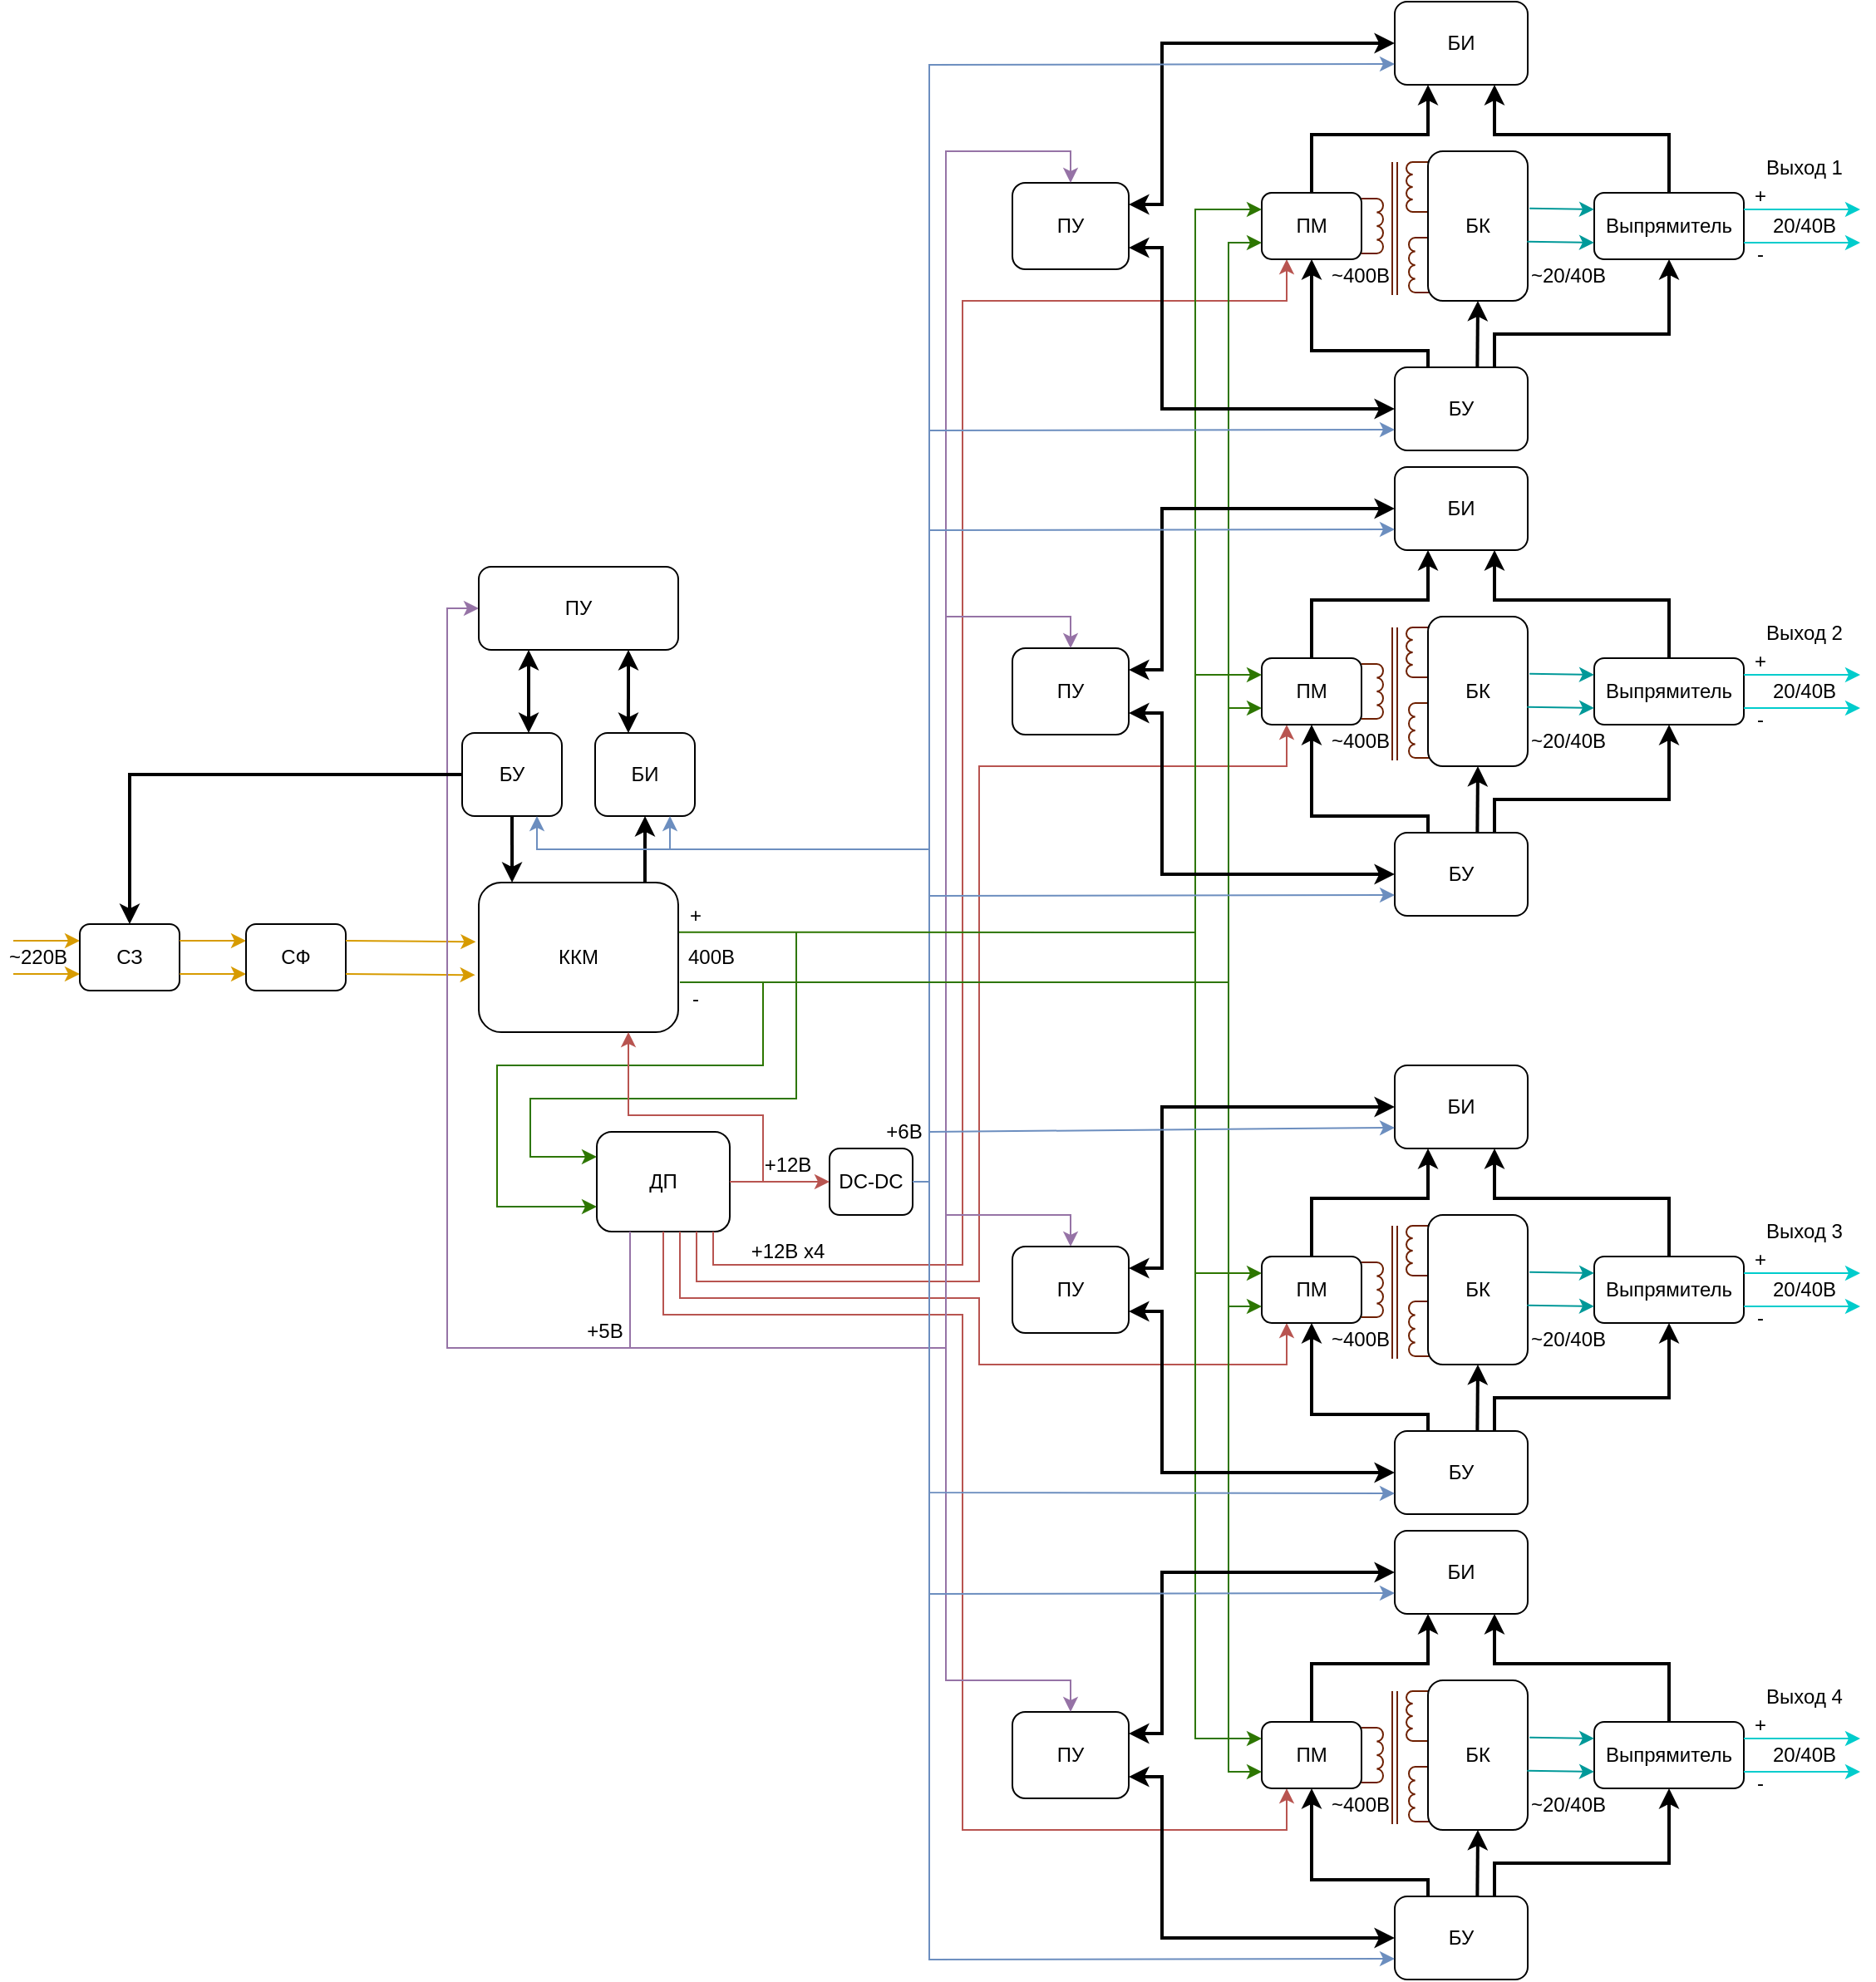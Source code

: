<mxfile version="17.2.4" type="device"><diagram id="v-Nbf-w5yBYkN6lQFhKC" name="Page-1"><mxGraphModel dx="1422" dy="762" grid="1" gridSize="10" guides="1" tooltips="1" connect="1" arrows="1" fold="1" page="1" pageScale="1" pageWidth="827" pageHeight="1169" math="0" shadow="0"><root><mxCell id="0"/><mxCell id="1" parent="0"/><mxCell id="kXugzFqSBeTSHf0AlMK2-1" value="" style="endArrow=classic;html=1;rounded=0;entryX=0;entryY=0.25;entryDx=0;entryDy=0;fillColor=#ffe6cc;strokeColor=#d79b00;" parent="1" target="kXugzFqSBeTSHf0AlMK2-3" edge="1"><mxGeometry width="50" height="50" relative="1" as="geometry"><mxPoint x="10" y="565" as="sourcePoint"/><mxPoint x="50" y="565" as="targetPoint"/></mxGeometry></mxCell><mxCell id="kXugzFqSBeTSHf0AlMK2-2" value="" style="endArrow=classic;html=1;rounded=0;entryX=0;entryY=0.75;entryDx=0;entryDy=0;fillColor=#ffe6cc;strokeColor=#d79b00;" parent="1" target="kXugzFqSBeTSHf0AlMK2-3" edge="1"><mxGeometry width="50" height="50" relative="1" as="geometry"><mxPoint x="10" y="585" as="sourcePoint"/><mxPoint x="50" y="585" as="targetPoint"/></mxGeometry></mxCell><mxCell id="kXugzFqSBeTSHf0AlMK2-3" value="СЗ" style="rounded=1;whiteSpace=wrap;html=1;" parent="1" vertex="1"><mxGeometry x="50" y="555" width="60" height="40" as="geometry"/></mxCell><mxCell id="kXugzFqSBeTSHf0AlMK2-6" value="" style="endArrow=classic;html=1;rounded=0;exitX=1;exitY=0.25;exitDx=0;exitDy=0;entryX=0;entryY=0.25;entryDx=0;entryDy=0;fillColor=#ffe6cc;strokeColor=#d79b00;" parent="1" source="kXugzFqSBeTSHf0AlMK2-3" target="kXugzFqSBeTSHf0AlMK2-8" edge="1"><mxGeometry width="50" height="50" relative="1" as="geometry"><mxPoint x="120" y="565" as="sourcePoint"/><mxPoint x="150" y="565" as="targetPoint"/></mxGeometry></mxCell><mxCell id="kXugzFqSBeTSHf0AlMK2-7" value="" style="endArrow=classic;html=1;rounded=0;exitX=1;exitY=0.75;exitDx=0;exitDy=0;entryX=0;entryY=0.75;entryDx=0;entryDy=0;fillColor=#ffe6cc;strokeColor=#d79b00;" parent="1" source="kXugzFqSBeTSHf0AlMK2-3" target="kXugzFqSBeTSHf0AlMK2-8" edge="1"><mxGeometry width="50" height="50" relative="1" as="geometry"><mxPoint x="120" y="585" as="sourcePoint"/><mxPoint x="150" y="585" as="targetPoint"/></mxGeometry></mxCell><mxCell id="kXugzFqSBeTSHf0AlMK2-8" value="СФ" style="rounded=1;whiteSpace=wrap;html=1;" parent="1" vertex="1"><mxGeometry x="150" y="555" width="60" height="40" as="geometry"/></mxCell><mxCell id="kXugzFqSBeTSHf0AlMK2-10" value="ККМ" style="rounded=1;whiteSpace=wrap;html=1;" parent="1" vertex="1"><mxGeometry x="290" y="530" width="120" height="90" as="geometry"/></mxCell><mxCell id="kXugzFqSBeTSHf0AlMK2-11" value="" style="endArrow=classic;html=1;rounded=0;entryX=-0.015;entryY=0.396;entryDx=0;entryDy=0;entryPerimeter=0;exitX=1;exitY=0.25;exitDx=0;exitDy=0;fillColor=#ffe6cc;strokeColor=#d79b00;" parent="1" source="kXugzFqSBeTSHf0AlMK2-8" target="kXugzFqSBeTSHf0AlMK2-10" edge="1"><mxGeometry width="50" height="50" relative="1" as="geometry"><mxPoint x="230" y="565" as="sourcePoint"/><mxPoint x="250" y="564.8" as="targetPoint"/></mxGeometry></mxCell><mxCell id="kXugzFqSBeTSHf0AlMK2-12" value="" style="endArrow=classic;html=1;rounded=0;entryX=-0.018;entryY=0.618;entryDx=0;entryDy=0;entryPerimeter=0;exitX=1;exitY=0.75;exitDx=0;exitDy=0;fillColor=#ffe6cc;strokeColor=#d79b00;" parent="1" source="kXugzFqSBeTSHf0AlMK2-8" target="kXugzFqSBeTSHf0AlMK2-10" edge="1"><mxGeometry width="50" height="50" relative="1" as="geometry"><mxPoint x="220" y="586" as="sourcePoint"/><mxPoint x="250" y="584.8" as="targetPoint"/></mxGeometry></mxCell><mxCell id="kXugzFqSBeTSHf0AlMK2-13" value="~220В" style="text;html=1;strokeColor=none;fillColor=none;align=center;verticalAlign=middle;whiteSpace=wrap;rounded=0;" parent="1" vertex="1"><mxGeometry x="10" y="565" width="30" height="20" as="geometry"/></mxCell><mxCell id="kXugzFqSBeTSHf0AlMK2-14" value="ДП" style="rounded=1;whiteSpace=wrap;html=1;" parent="1" vertex="1"><mxGeometry x="361" y="680" width="80" height="60" as="geometry"/></mxCell><mxCell id="kXugzFqSBeTSHf0AlMK2-16" value="" style="endArrow=classic;html=1;rounded=0;entryX=0;entryY=0.75;entryDx=0;entryDy=0;fillColor=#60a917;strokeColor=#2D7600;" parent="1" target="kXugzFqSBeTSHf0AlMK2-14" edge="1"><mxGeometry width="50" height="50" relative="1" as="geometry"><mxPoint x="461" y="590" as="sourcePoint"/><mxPoint x="351" y="535" as="targetPoint"/><Array as="points"><mxPoint x="461" y="640"/><mxPoint x="301" y="640"/><mxPoint x="301" y="725"/></Array></mxGeometry></mxCell><mxCell id="kXugzFqSBeTSHf0AlMK2-18" value="" style="endArrow=classic;html=1;rounded=0;entryX=0;entryY=0.25;entryDx=0;entryDy=0;fillColor=#60a917;strokeColor=#2D7600;" parent="1" target="kXugzFqSBeTSHf0AlMK2-14" edge="1"><mxGeometry width="50" height="50" relative="1" as="geometry"><mxPoint x="481" y="560" as="sourcePoint"/><mxPoint x="371" y="535" as="targetPoint"/><Array as="points"><mxPoint x="481" y="660"/><mxPoint x="321" y="660"/><mxPoint x="321" y="695"/></Array></mxGeometry></mxCell><mxCell id="kXugzFqSBeTSHf0AlMK2-21" value="" style="endArrow=classic;html=1;rounded=0;fillColor=#f8cecc;strokeColor=#b85450;entryX=0.75;entryY=1;entryDx=0;entryDy=0;" parent="1" target="kXugzFqSBeTSHf0AlMK2-10" edge="1"><mxGeometry width="50" height="50" relative="1" as="geometry"><mxPoint x="441" y="710" as="sourcePoint"/><mxPoint x="461" y="640" as="targetPoint"/><Array as="points"><mxPoint x="461" y="710"/><mxPoint x="461" y="670"/><mxPoint x="380" y="670"/></Array></mxGeometry></mxCell><mxCell id="kXugzFqSBeTSHf0AlMK2-23" value="+12В" style="text;html=1;strokeColor=none;fillColor=none;align=center;verticalAlign=middle;whiteSpace=wrap;rounded=0;" parent="1" vertex="1"><mxGeometry x="461" y="690" width="30" height="20" as="geometry"/></mxCell><mxCell id="kXugzFqSBeTSHf0AlMK2-24" value="" style="endArrow=classic;html=1;rounded=0;entryX=0.25;entryY=1;entryDx=0;entryDy=0;fillColor=#f8cecc;strokeColor=#b85450;" parent="1" target="kXugzFqSBeTSHf0AlMK2-56" edge="1"><mxGeometry width="50" height="50" relative="1" as="geometry"><mxPoint x="431" y="740" as="sourcePoint"/><mxPoint x="461" y="760" as="targetPoint"/><Array as="points"><mxPoint x="431" y="760"/><mxPoint x="581" y="760"/><mxPoint x="581" y="180"/><mxPoint x="776" y="180"/></Array></mxGeometry></mxCell><mxCell id="kXugzFqSBeTSHf0AlMK2-25" value="" style="endArrow=classic;html=1;rounded=0;entryX=0.25;entryY=1;entryDx=0;entryDy=0;fillColor=#f8cecc;strokeColor=#b85450;" parent="1" target="kXugzFqSBeTSHf0AlMK2-152" edge="1"><mxGeometry width="50" height="50" relative="1" as="geometry"><mxPoint x="421" y="740" as="sourcePoint"/><mxPoint x="461" y="770" as="targetPoint"/><Array as="points"><mxPoint x="421" y="770"/><mxPoint x="591" y="770"/><mxPoint x="591" y="460"/><mxPoint x="776" y="460"/></Array></mxGeometry></mxCell><mxCell id="kXugzFqSBeTSHf0AlMK2-26" value="" style="endArrow=classic;html=1;rounded=0;entryX=0.25;entryY=1;entryDx=0;entryDy=0;fillColor=#f8cecc;strokeColor=#b85450;" parent="1" target="kXugzFqSBeTSHf0AlMK2-182" edge="1"><mxGeometry width="50" height="50" relative="1" as="geometry"><mxPoint x="411" y="740" as="sourcePoint"/><mxPoint x="461" y="780" as="targetPoint"/><Array as="points"><mxPoint x="411" y="780"/><mxPoint x="591" y="780"/><mxPoint x="591" y="820"/><mxPoint x="776" y="820"/></Array></mxGeometry></mxCell><mxCell id="kXugzFqSBeTSHf0AlMK2-27" value="" style="endArrow=classic;html=1;rounded=0;entryX=0.25;entryY=1;entryDx=0;entryDy=0;fillColor=#f8cecc;strokeColor=#b85450;" parent="1" target="kXugzFqSBeTSHf0AlMK2-209" edge="1"><mxGeometry width="50" height="50" relative="1" as="geometry"><mxPoint x="401" y="740" as="sourcePoint"/><mxPoint x="461" y="790" as="targetPoint"/><Array as="points"><mxPoint x="401" y="790"/><mxPoint x="581" y="790"/><mxPoint x="581" y="1100"/><mxPoint x="776" y="1100"/></Array></mxGeometry></mxCell><mxCell id="kXugzFqSBeTSHf0AlMK2-28" value="+12В х4" style="text;html=1;strokeColor=none;fillColor=none;align=center;verticalAlign=middle;whiteSpace=wrap;rounded=0;" parent="1" vertex="1"><mxGeometry x="451" y="741.5" width="50" height="20" as="geometry"/></mxCell><mxCell id="kXugzFqSBeTSHf0AlMK2-29" value="" style="endArrow=classic;html=1;rounded=0;entryX=0;entryY=0.5;entryDx=0;entryDy=0;fillColor=#e1d5e7;strokeColor=#9673a6;" parent="1" target="kXugzFqSBeTSHf0AlMK2-39" edge="1"><mxGeometry width="50" height="50" relative="1" as="geometry"><mxPoint x="381" y="740" as="sourcePoint"/><mxPoint x="331" y="380" as="targetPoint"/><Array as="points"><mxPoint x="381" y="810"/><mxPoint x="271" y="810"/><mxPoint x="271" y="365"/></Array></mxGeometry></mxCell><mxCell id="kXugzFqSBeTSHf0AlMK2-30" value="+5В" style="text;html=1;strokeColor=none;fillColor=none;align=center;verticalAlign=middle;whiteSpace=wrap;rounded=0;" parent="1" vertex="1"><mxGeometry x="351" y="790" width="30" height="20" as="geometry"/></mxCell><mxCell id="kXugzFqSBeTSHf0AlMK2-33" value="БУ" style="rounded=1;whiteSpace=wrap;html=1;" parent="1" vertex="1"><mxGeometry x="280" y="440" width="60" height="50" as="geometry"/></mxCell><mxCell id="kXugzFqSBeTSHf0AlMK2-34" value="БИ" style="rounded=1;whiteSpace=wrap;html=1;" parent="1" vertex="1"><mxGeometry x="360" y="440" width="60" height="50" as="geometry"/></mxCell><mxCell id="kXugzFqSBeTSHf0AlMK2-39" value="&lt;font style=&quot;font-size: 12px&quot;&gt;ПУ&lt;/font&gt;" style="rounded=1;whiteSpace=wrap;html=1;fontSize=9;" parent="1" vertex="1"><mxGeometry x="290" y="340" width="120" height="50" as="geometry"/></mxCell><mxCell id="kXugzFqSBeTSHf0AlMK2-42" value="" style="endArrow=classic;html=1;rounded=0;fontSize=12;exitX=0.5;exitY=1;exitDx=0;exitDy=0;entryX=0.167;entryY=0;entryDx=0;entryDy=0;entryPerimeter=0;strokeWidth=2;" parent="1" source="kXugzFqSBeTSHf0AlMK2-33" target="kXugzFqSBeTSHf0AlMK2-10" edge="1"><mxGeometry width="50" height="50" relative="1" as="geometry"><mxPoint x="280" y="460" as="sourcePoint"/><mxPoint x="230" y="510" as="targetPoint"/></mxGeometry></mxCell><mxCell id="kXugzFqSBeTSHf0AlMK2-43" value="" style="endArrow=classic;html=1;rounded=0;fontSize=12;exitX=0.833;exitY=0;exitDx=0;exitDy=0;entryX=0.5;entryY=1;entryDx=0;entryDy=0;exitPerimeter=0;strokeWidth=2;" parent="1" source="kXugzFqSBeTSHf0AlMK2-10" target="kXugzFqSBeTSHf0AlMK2-34" edge="1"><mxGeometry width="50" height="50" relative="1" as="geometry"><mxPoint x="280" y="460" as="sourcePoint"/><mxPoint x="230" y="510" as="targetPoint"/></mxGeometry></mxCell><mxCell id="kXugzFqSBeTSHf0AlMK2-44" value="" style="endArrow=classic;startArrow=classic;html=1;rounded=0;fontSize=12;exitX=0.667;exitY=0;exitDx=0;exitDy=0;exitPerimeter=0;strokeWidth=2;entryX=0.25;entryY=1;entryDx=0;entryDy=0;" parent="1" source="kXugzFqSBeTSHf0AlMK2-33" target="kXugzFqSBeTSHf0AlMK2-39" edge="1"><mxGeometry width="50" height="50" relative="1" as="geometry"><mxPoint x="285" y="420" as="sourcePoint"/><mxPoint x="330" y="420" as="targetPoint"/></mxGeometry></mxCell><mxCell id="kXugzFqSBeTSHf0AlMK2-45" value="" style="endArrow=classic;startArrow=classic;html=1;rounded=0;fontSize=12;exitX=0.333;exitY=0;exitDx=0;exitDy=0;exitPerimeter=0;strokeWidth=2;entryX=0.75;entryY=1;entryDx=0;entryDy=0;" parent="1" source="kXugzFqSBeTSHf0AlMK2-34" target="kXugzFqSBeTSHf0AlMK2-39" edge="1"><mxGeometry width="50" height="50" relative="1" as="geometry"><mxPoint x="370" y="400" as="sourcePoint"/><mxPoint x="380" y="400" as="targetPoint"/></mxGeometry></mxCell><mxCell id="kXugzFqSBeTSHf0AlMK2-46" value="" style="endArrow=classic;html=1;rounded=0;fontSize=12;exitX=0;exitY=0.5;exitDx=0;exitDy=0;entryX=0.5;entryY=0;entryDx=0;entryDy=0;strokeWidth=2;" parent="1" source="kXugzFqSBeTSHf0AlMK2-33" target="kXugzFqSBeTSHf0AlMK2-3" edge="1"><mxGeometry width="50" height="50" relative="1" as="geometry"><mxPoint x="79.76" y="490" as="sourcePoint"/><mxPoint x="79.8" y="530" as="targetPoint"/><Array as="points"><mxPoint x="80" y="465"/></Array></mxGeometry></mxCell><mxCell id="kXugzFqSBeTSHf0AlMK2-47" value="DC-DC" style="rounded=1;whiteSpace=wrap;html=1;fontSize=12;" parent="1" vertex="1"><mxGeometry x="501" y="690" width="50" height="40" as="geometry"/></mxCell><mxCell id="kXugzFqSBeTSHf0AlMK2-48" value="" style="endArrow=classic;html=1;rounded=0;fontSize=12;strokeWidth=1;exitX=1;exitY=0.5;exitDx=0;exitDy=0;entryX=0;entryY=0.5;entryDx=0;entryDy=0;fillColor=#f8cecc;strokeColor=#b85450;" parent="1" source="kXugzFqSBeTSHf0AlMK2-14" target="kXugzFqSBeTSHf0AlMK2-47" edge="1"><mxGeometry width="50" height="50" relative="1" as="geometry"><mxPoint x="441" y="680" as="sourcePoint"/><mxPoint x="491" y="630" as="targetPoint"/></mxGeometry></mxCell><mxCell id="kXugzFqSBeTSHf0AlMK2-53" value="" style="endArrow=classic;html=1;rounded=0;fontSize=12;strokeWidth=1;exitX=0.75;exitY=1;exitDx=0;exitDy=0;entryX=0.75;entryY=1;entryDx=0;entryDy=0;fillColor=#dae8fc;strokeColor=#6c8ebf;" parent="1" target="kXugzFqSBeTSHf0AlMK2-34" edge="1"><mxGeometry width="50" height="50" relative="1" as="geometry"><mxPoint x="405" y="510" as="sourcePoint"/><mxPoint x="370" y="570" as="targetPoint"/></mxGeometry></mxCell><mxCell id="kXugzFqSBeTSHf0AlMK2-54" value="+6В" style="text;html=1;strokeColor=none;fillColor=none;align=center;verticalAlign=middle;whiteSpace=wrap;rounded=0;" parent="1" vertex="1"><mxGeometry x="531" y="670" width="30" height="20" as="geometry"/></mxCell><mxCell id="kXugzFqSBeTSHf0AlMK2-56" value="ПМ" style="rounded=1;whiteSpace=wrap;html=1;fontSize=12;" parent="1" vertex="1"><mxGeometry x="761" y="115" width="60" height="40" as="geometry"/></mxCell><mxCell id="kXugzFqSBeTSHf0AlMK2-60" value="" style="endArrow=classic;html=1;rounded=0;fontSize=12;strokeWidth=1;entryX=0;entryY=0.75;entryDx=0;entryDy=0;fillColor=#60a917;strokeColor=#2D7600;" parent="1" target="kXugzFqSBeTSHf0AlMK2-56" edge="1"><mxGeometry width="50" height="50" relative="1" as="geometry"><mxPoint x="741" y="150" as="sourcePoint"/><mxPoint x="701" y="265" as="targetPoint"/><Array as="points"><mxPoint x="741" y="145"/></Array></mxGeometry></mxCell><mxCell id="kXugzFqSBeTSHf0AlMK2-61" value="" style="endArrow=classic;html=1;rounded=0;fontSize=12;strokeWidth=1;entryX=0;entryY=0.25;entryDx=0;entryDy=0;fillColor=#60a917;strokeColor=#2D7600;" parent="1" target="kXugzFqSBeTSHf0AlMK2-56" edge="1"><mxGeometry width="50" height="50" relative="1" as="geometry"><mxPoint x="721" y="130" as="sourcePoint"/><mxPoint x="701" y="265" as="targetPoint"/><Array as="points"><mxPoint x="721" y="125"/></Array></mxGeometry></mxCell><mxCell id="kXugzFqSBeTSHf0AlMK2-68" value="" style="endArrow=none;html=1;rounded=0;fontSize=12;strokeWidth=1;fillColor=#60a917;strokeColor=#2D7600;" parent="1" edge="1"><mxGeometry width="50" height="50" relative="1" as="geometry"><mxPoint x="741" y="150" as="sourcePoint"/><mxPoint x="741" y="1060" as="targetPoint"/></mxGeometry></mxCell><mxCell id="kXugzFqSBeTSHf0AlMK2-69" value="" style="endArrow=none;html=1;rounded=0;fontSize=12;strokeWidth=1;fillColor=#60a917;strokeColor=#2D7600;" parent="1" edge="1"><mxGeometry width="50" height="50" relative="1" as="geometry"><mxPoint x="721" y="1040.625" as="sourcePoint"/><mxPoint x="721" y="130" as="targetPoint"/></mxGeometry></mxCell><mxCell id="kXugzFqSBeTSHf0AlMK2-70" value="400В" style="text;html=1;strokeColor=none;fillColor=none;align=center;verticalAlign=middle;whiteSpace=wrap;rounded=0;" parent="1" vertex="1"><mxGeometry x="410" y="560" width="40" height="30" as="geometry"/></mxCell><mxCell id="kXugzFqSBeTSHf0AlMK2-71" value="+" style="text;html=1;strokeColor=none;fillColor=none;align=center;verticalAlign=middle;whiteSpace=wrap;rounded=0;" parent="1" vertex="1"><mxGeometry x="410" y="540" width="21" height="20" as="geometry"/></mxCell><mxCell id="kXugzFqSBeTSHf0AlMK2-72" value="-" style="text;html=1;strokeColor=none;fillColor=none;align=center;verticalAlign=middle;whiteSpace=wrap;rounded=0;" parent="1" vertex="1"><mxGeometry x="410" y="590" width="21" height="20" as="geometry"/></mxCell><mxCell id="kXugzFqSBeTSHf0AlMK2-73" value="" style="pointerEvents=1;verticalLabelPosition=bottom;shadow=0;dashed=0;align=center;html=1;verticalAlign=top;shape=mxgraph.electrical.inductors.magnetic_core;direction=north;fontSize=12;rotation=90;fillColor=#a0522d;fontColor=#ffffff;strokeColor=#6D1F00;" parent="1" vertex="1"><mxGeometry x="801" y="135" width="80" height="3" as="geometry"/></mxCell><mxCell id="kXugzFqSBeTSHf0AlMK2-74" value="" style="pointerEvents=1;verticalLabelPosition=bottom;shadow=0;dashed=0;align=center;html=1;verticalAlign=top;shape=mxgraph.electrical.inductors.inductor;fontSize=12;rotation=90;fillColor=#a0522d;fontColor=#ffffff;strokeColor=#6D1F00;" parent="1" vertex="1"><mxGeometry x="811" y="128.5" width="33" height="13" as="geometry"/></mxCell><mxCell id="kXugzFqSBeTSHf0AlMK2-76" value="" style="pointerEvents=1;verticalLabelPosition=bottom;shadow=0;dashed=0;align=center;html=1;verticalAlign=top;shape=mxgraph.electrical.inductors.inductor;fontSize=12;rotation=-90;fillColor=#a0522d;fontColor=#ffffff;strokeColor=#6D1F00;" parent="1" vertex="1"><mxGeometry x="839.5" y="105" width="30" height="13" as="geometry"/></mxCell><mxCell id="kXugzFqSBeTSHf0AlMK2-77" value="" style="pointerEvents=1;verticalLabelPosition=bottom;shadow=0;dashed=0;align=center;html=1;verticalAlign=top;shape=mxgraph.electrical.inductors.inductor;fontSize=12;rotation=-90;fillColor=#a0522d;fontColor=#ffffff;strokeColor=#6D1F00;" parent="1" vertex="1"><mxGeometry x="839.5" y="152" width="33" height="13" as="geometry"/></mxCell><mxCell id="kXugzFqSBeTSHf0AlMK2-78" value="БК" style="rounded=1;whiteSpace=wrap;html=1;fontSize=12;" parent="1" vertex="1"><mxGeometry x="861" y="90" width="60" height="90" as="geometry"/></mxCell><mxCell id="kXugzFqSBeTSHf0AlMK2-94" value="Выпрямитель" style="rounded=1;whiteSpace=wrap;html=1;fontSize=12;" parent="1" vertex="1"><mxGeometry x="961" y="115" width="90" height="40" as="geometry"/></mxCell><mxCell id="kXugzFqSBeTSHf0AlMK2-95" value="" style="endArrow=classic;html=1;rounded=0;fontSize=12;strokeWidth=1;entryX=0;entryY=0.25;entryDx=0;entryDy=0;exitX=1.018;exitY=0.382;exitDx=0;exitDy=0;exitPerimeter=0;strokeColor=#009999;" parent="1" source="kXugzFqSBeTSHf0AlMK2-78" target="kXugzFqSBeTSHf0AlMK2-94" edge="1"><mxGeometry width="50" height="50" relative="1" as="geometry"><mxPoint x="951" y="175" as="sourcePoint"/><mxPoint x="891" y="225" as="targetPoint"/></mxGeometry></mxCell><mxCell id="kXugzFqSBeTSHf0AlMK2-96" value="" style="endArrow=classic;html=1;rounded=0;fontSize=12;strokeWidth=1;entryX=0;entryY=0.75;entryDx=0;entryDy=0;exitX=0.994;exitY=0.604;exitDx=0;exitDy=0;exitPerimeter=0;strokeColor=#009999;" parent="1" source="kXugzFqSBeTSHf0AlMK2-78" target="kXugzFqSBeTSHf0AlMK2-94" edge="1"><mxGeometry width="50" height="50" relative="1" as="geometry"><mxPoint x="932.08" y="134.38" as="sourcePoint"/><mxPoint x="971" y="135.0" as="targetPoint"/></mxGeometry></mxCell><mxCell id="kXugzFqSBeTSHf0AlMK2-106" value="" style="endArrow=classic;html=1;rounded=0;fontSize=12;strokeWidth=1;exitX=1;exitY=0.25;exitDx=0;exitDy=0;strokeColor=#00CCCC;" parent="1" source="kXugzFqSBeTSHf0AlMK2-94" edge="1"><mxGeometry width="50" height="50" relative="1" as="geometry"><mxPoint x="1071" y="120" as="sourcePoint"/><mxPoint x="1121" y="125" as="targetPoint"/></mxGeometry></mxCell><mxCell id="kXugzFqSBeTSHf0AlMK2-109" value="Выход 1" style="text;html=1;align=center;verticalAlign=middle;resizable=0;points=[];autosize=1;strokeColor=none;fillColor=none;fontSize=12;" parent="1" vertex="1"><mxGeometry x="1056.75" y="90" width="60" height="20" as="geometry"/></mxCell><mxCell id="kXugzFqSBeTSHf0AlMK2-116" value="" style="endArrow=classic;html=1;rounded=0;fontSize=12;strokeWidth=1;exitX=1;exitY=0.5;exitDx=0;exitDy=0;entryX=0.75;entryY=1;entryDx=0;entryDy=0;fillColor=#dae8fc;strokeColor=#6c8ebf;" parent="1" source="kXugzFqSBeTSHf0AlMK2-47" target="kXugzFqSBeTSHf0AlMK2-33" edge="1"><mxGeometry width="50" height="50" relative="1" as="geometry"><mxPoint x="551" y="700" as="sourcePoint"/><mxPoint x="396" y="510" as="targetPoint"/><Array as="points"><mxPoint x="561" y="710"/><mxPoint x="561" y="650"/><mxPoint x="561" y="510"/><mxPoint x="401" y="510"/><mxPoint x="325" y="510"/></Array></mxGeometry></mxCell><mxCell id="kXugzFqSBeTSHf0AlMK2-117" value="БУ" style="rounded=1;whiteSpace=wrap;html=1;" parent="1" vertex="1"><mxGeometry x="841" y="220" width="80" height="50" as="geometry"/></mxCell><mxCell id="kXugzFqSBeTSHf0AlMK2-119" value="&lt;font style=&quot;font-size: 12px&quot;&gt;ПУ&lt;/font&gt;" style="rounded=1;whiteSpace=wrap;html=1;fontSize=9;" parent="1" vertex="1"><mxGeometry x="611" y="109" width="70" height="52" as="geometry"/></mxCell><mxCell id="kXugzFqSBeTSHf0AlMK2-129" value="" style="endArrow=classic;html=1;rounded=0;fontSize=12;strokeWidth=1;entryX=0.5;entryY=0;entryDx=0;entryDy=0;exitX=1;exitY=1;exitDx=0;exitDy=0;fillColor=#e1d5e7;strokeColor=#9673a6;" parent="1" source="kXugzFqSBeTSHf0AlMK2-30" target="kXugzFqSBeTSHf0AlMK2-119" edge="1"><mxGeometry width="50" height="50" relative="1" as="geometry"><mxPoint x="571" y="710" as="sourcePoint"/><mxPoint x="661" y="630" as="targetPoint"/><Array as="points"><mxPoint x="571" y="810"/><mxPoint x="571" y="90"/><mxPoint x="646" y="90"/></Array></mxGeometry></mxCell><mxCell id="kXugzFqSBeTSHf0AlMK2-132" value="" style="endArrow=none;html=1;rounded=0;fontSize=12;strokeWidth=1;fillColor=#60a917;strokeColor=#2D7600;exitX=1.003;exitY=0.332;exitDx=0;exitDy=0;exitPerimeter=0;" parent="1" source="kXugzFqSBeTSHf0AlMK2-10" edge="1"><mxGeometry width="50" height="50" relative="1" as="geometry"><mxPoint x="421" y="560" as="sourcePoint"/><mxPoint x="721" y="560" as="targetPoint"/></mxGeometry></mxCell><mxCell id="kXugzFqSBeTSHf0AlMK2-133" value="" style="endArrow=none;html=1;rounded=0;fontSize=12;strokeWidth=1;fillColor=#60a917;strokeColor=#2D7600;" parent="1" edge="1"><mxGeometry width="50" height="50" relative="1" as="geometry"><mxPoint x="411" y="590" as="sourcePoint"/><mxPoint x="741" y="590" as="targetPoint"/></mxGeometry></mxCell><mxCell id="kXugzFqSBeTSHf0AlMK2-136" value="" style="endArrow=classic;html=1;rounded=0;fontSize=12;strokeWidth=2;entryX=0.5;entryY=1;entryDx=0;entryDy=0;exitX=0.25;exitY=0;exitDx=0;exitDy=0;" parent="1" source="kXugzFqSBeTSHf0AlMK2-117" target="kXugzFqSBeTSHf0AlMK2-56" edge="1"><mxGeometry width="50" height="50" relative="1" as="geometry"><mxPoint x="861" y="210" as="sourcePoint"/><mxPoint x="941" y="210" as="targetPoint"/><Array as="points"><mxPoint x="861" y="210"/><mxPoint x="791" y="210"/></Array></mxGeometry></mxCell><mxCell id="kXugzFqSBeTSHf0AlMK2-138" value="" style="endArrow=classic;html=1;rounded=0;fontSize=12;strokeWidth=2;exitX=0.621;exitY=-0.01;exitDx=0;exitDy=0;exitPerimeter=0;entryX=0.5;entryY=1;entryDx=0;entryDy=0;" parent="1" source="kXugzFqSBeTSHf0AlMK2-117" target="kXugzFqSBeTSHf0AlMK2-78" edge="1"><mxGeometry width="50" height="50" relative="1" as="geometry"><mxPoint x="761" y="230" as="sourcePoint"/><mxPoint x="811" y="180" as="targetPoint"/></mxGeometry></mxCell><mxCell id="kXugzFqSBeTSHf0AlMK2-139" value="БИ" style="rounded=1;whiteSpace=wrap;html=1;" parent="1" vertex="1"><mxGeometry x="841" width="80" height="50" as="geometry"/></mxCell><mxCell id="kXugzFqSBeTSHf0AlMK2-140" value="" style="endArrow=classic;html=1;rounded=0;fontSize=12;strokeWidth=2;exitX=0.75;exitY=0;exitDx=0;exitDy=0;entryX=0.5;entryY=1;entryDx=0;entryDy=0;" parent="1" source="kXugzFqSBeTSHf0AlMK2-117" target="kXugzFqSBeTSHf0AlMK2-94" edge="1"><mxGeometry width="50" height="50" relative="1" as="geometry"><mxPoint x="941" y="280" as="sourcePoint"/><mxPoint x="991" y="230" as="targetPoint"/><Array as="points"><mxPoint x="901" y="200"/><mxPoint x="1006" y="200"/></Array></mxGeometry></mxCell><mxCell id="kXugzFqSBeTSHf0AlMK2-141" value="" style="endArrow=classic;html=1;rounded=0;fontSize=12;strokeWidth=2;entryX=0.75;entryY=1;entryDx=0;entryDy=0;exitX=0.5;exitY=0;exitDx=0;exitDy=0;" parent="1" source="kXugzFqSBeTSHf0AlMK2-94" target="kXugzFqSBeTSHf0AlMK2-139" edge="1"><mxGeometry width="50" height="50" relative="1" as="geometry"><mxPoint x="941" y="170" as="sourcePoint"/><mxPoint x="991" y="120" as="targetPoint"/><Array as="points"><mxPoint x="1006" y="80"/><mxPoint x="901" y="80"/></Array></mxGeometry></mxCell><mxCell id="kXugzFqSBeTSHf0AlMK2-142" value="" style="endArrow=classic;html=1;rounded=0;fontSize=12;strokeWidth=2;entryX=0.25;entryY=1;entryDx=0;entryDy=0;exitX=0.5;exitY=0;exitDx=0;exitDy=0;" parent="1" source="kXugzFqSBeTSHf0AlMK2-56" target="kXugzFqSBeTSHf0AlMK2-139" edge="1"><mxGeometry width="50" height="50" relative="1" as="geometry"><mxPoint x="961" y="120" as="sourcePoint"/><mxPoint x="1011" y="70" as="targetPoint"/><Array as="points"><mxPoint x="791" y="80"/><mxPoint x="861" y="80"/></Array></mxGeometry></mxCell><mxCell id="kXugzFqSBeTSHf0AlMK2-143" value="~400В" style="text;html=1;strokeColor=none;fillColor=none;align=center;verticalAlign=middle;whiteSpace=wrap;rounded=0;" parent="1" vertex="1"><mxGeometry x="801" y="155" width="38.5" height="20" as="geometry"/></mxCell><mxCell id="kXugzFqSBeTSHf0AlMK2-144" value="" style="endArrow=classic;startArrow=classic;html=1;rounded=0;fontSize=12;strokeWidth=2;entryX=0;entryY=0.5;entryDx=0;entryDy=0;exitX=1;exitY=0.25;exitDx=0;exitDy=0;" parent="1" source="kXugzFqSBeTSHf0AlMK2-119" target="kXugzFqSBeTSHf0AlMK2-139" edge="1"><mxGeometry width="50" height="50" relative="1" as="geometry"><mxPoint x="741" y="160" as="sourcePoint"/><mxPoint x="791" y="110" as="targetPoint"/><Array as="points"><mxPoint x="701" y="122"/><mxPoint x="701" y="25"/></Array></mxGeometry></mxCell><mxCell id="kXugzFqSBeTSHf0AlMK2-145" value="" style="endArrow=classic;startArrow=classic;html=1;rounded=0;fontSize=12;strokeWidth=2;entryX=0;entryY=0.5;entryDx=0;entryDy=0;exitX=1;exitY=0.75;exitDx=0;exitDy=0;" parent="1" source="kXugzFqSBeTSHf0AlMK2-119" target="kXugzFqSBeTSHf0AlMK2-117" edge="1"><mxGeometry width="50" height="50" relative="1" as="geometry"><mxPoint x="741" y="160" as="sourcePoint"/><mxPoint x="791" y="110" as="targetPoint"/><Array as="points"><mxPoint x="701" y="148"/><mxPoint x="701" y="245"/></Array></mxGeometry></mxCell><mxCell id="kXugzFqSBeTSHf0AlMK2-146" value="~20/40В" style="text;html=1;strokeColor=none;fillColor=none;align=center;verticalAlign=middle;whiteSpace=wrap;rounded=0;" parent="1" vertex="1"><mxGeometry x="921" y="155" width="48.5" height="20" as="geometry"/></mxCell><mxCell id="kXugzFqSBeTSHf0AlMK2-149" value="" style="endArrow=classic;html=1;rounded=0;fontSize=12;strokeWidth=1;entryX=0;entryY=0.75;entryDx=0;entryDy=0;fillColor=#dae8fc;strokeColor=#6c8ebf;" parent="1" target="kXugzFqSBeTSHf0AlMK2-139" edge="1"><mxGeometry width="50" height="50" relative="1" as="geometry"><mxPoint x="561" y="530" as="sourcePoint"/><mxPoint x="771" y="530" as="targetPoint"/><Array as="points"><mxPoint x="561" y="38"/></Array></mxGeometry></mxCell><mxCell id="kXugzFqSBeTSHf0AlMK2-151" value="" style="endArrow=classic;html=1;rounded=0;fontSize=12;strokeWidth=1;entryX=0;entryY=0.75;entryDx=0;entryDy=0;fillColor=#dae8fc;strokeColor=#6c8ebf;" parent="1" target="kXugzFqSBeTSHf0AlMK2-117" edge="1"><mxGeometry width="50" height="50" relative="1" as="geometry"><mxPoint x="561" y="258" as="sourcePoint"/><mxPoint x="771" y="490" as="targetPoint"/></mxGeometry></mxCell><mxCell id="kXugzFqSBeTSHf0AlMK2-152" value="ПМ" style="rounded=1;whiteSpace=wrap;html=1;fontSize=12;" parent="1" vertex="1"><mxGeometry x="761" y="395" width="60" height="40" as="geometry"/></mxCell><mxCell id="kXugzFqSBeTSHf0AlMK2-153" value="" style="endArrow=classic;html=1;rounded=0;fontSize=12;strokeWidth=1;entryX=0;entryY=0.75;entryDx=0;entryDy=0;fillColor=#60a917;strokeColor=#2D7600;" parent="1" target="kXugzFqSBeTSHf0AlMK2-152" edge="1"><mxGeometry width="50" height="50" relative="1" as="geometry"><mxPoint x="741" y="430" as="sourcePoint"/><mxPoint x="701" y="545" as="targetPoint"/><Array as="points"><mxPoint x="741" y="425"/></Array></mxGeometry></mxCell><mxCell id="kXugzFqSBeTSHf0AlMK2-154" value="" style="endArrow=classic;html=1;rounded=0;fontSize=12;strokeWidth=1;entryX=0;entryY=0.25;entryDx=0;entryDy=0;fillColor=#60a917;strokeColor=#2D7600;" parent="1" target="kXugzFqSBeTSHf0AlMK2-152" edge="1"><mxGeometry width="50" height="50" relative="1" as="geometry"><mxPoint x="721" y="410" as="sourcePoint"/><mxPoint x="701" y="545" as="targetPoint"/><Array as="points"><mxPoint x="721" y="405"/></Array></mxGeometry></mxCell><mxCell id="kXugzFqSBeTSHf0AlMK2-155" value="" style="pointerEvents=1;verticalLabelPosition=bottom;shadow=0;dashed=0;align=center;html=1;verticalAlign=top;shape=mxgraph.electrical.inductors.magnetic_core;direction=north;fontSize=12;rotation=90;fillColor=#a0522d;fontColor=#ffffff;strokeColor=#6D1F00;" parent="1" vertex="1"><mxGeometry x="801" y="415" width="80" height="3" as="geometry"/></mxCell><mxCell id="kXugzFqSBeTSHf0AlMK2-156" value="" style="pointerEvents=1;verticalLabelPosition=bottom;shadow=0;dashed=0;align=center;html=1;verticalAlign=top;shape=mxgraph.electrical.inductors.inductor;fontSize=12;rotation=90;fillColor=#a0522d;fontColor=#ffffff;strokeColor=#6D1F00;" parent="1" vertex="1"><mxGeometry x="811" y="408.5" width="33" height="13" as="geometry"/></mxCell><mxCell id="kXugzFqSBeTSHf0AlMK2-157" value="" style="pointerEvents=1;verticalLabelPosition=bottom;shadow=0;dashed=0;align=center;html=1;verticalAlign=top;shape=mxgraph.electrical.inductors.inductor;fontSize=12;rotation=-90;fillColor=#a0522d;fontColor=#ffffff;strokeColor=#6D1F00;" parent="1" vertex="1"><mxGeometry x="839.5" y="385" width="30" height="13" as="geometry"/></mxCell><mxCell id="kXugzFqSBeTSHf0AlMK2-158" value="" style="pointerEvents=1;verticalLabelPosition=bottom;shadow=0;dashed=0;align=center;html=1;verticalAlign=top;shape=mxgraph.electrical.inductors.inductor;fontSize=12;rotation=-90;fillColor=#a0522d;fontColor=#ffffff;strokeColor=#6D1F00;" parent="1" vertex="1"><mxGeometry x="839.5" y="432" width="33" height="13" as="geometry"/></mxCell><mxCell id="kXugzFqSBeTSHf0AlMK2-159" value="БК" style="rounded=1;whiteSpace=wrap;html=1;fontSize=12;" parent="1" vertex="1"><mxGeometry x="861" y="370" width="60" height="90" as="geometry"/></mxCell><mxCell id="kXugzFqSBeTSHf0AlMK2-160" value="Выпрямитель" style="rounded=1;whiteSpace=wrap;html=1;fontSize=12;" parent="1" vertex="1"><mxGeometry x="961" y="395" width="90" height="40" as="geometry"/></mxCell><mxCell id="kXugzFqSBeTSHf0AlMK2-161" value="" style="endArrow=classic;html=1;rounded=0;fontSize=12;strokeWidth=1;entryX=0;entryY=0.25;entryDx=0;entryDy=0;exitX=1.018;exitY=0.382;exitDx=0;exitDy=0;exitPerimeter=0;strokeColor=#009999;" parent="1" source="kXugzFqSBeTSHf0AlMK2-159" target="kXugzFqSBeTSHf0AlMK2-160" edge="1"><mxGeometry width="50" height="50" relative="1" as="geometry"><mxPoint x="951" y="455" as="sourcePoint"/><mxPoint x="891" y="505" as="targetPoint"/></mxGeometry></mxCell><mxCell id="kXugzFqSBeTSHf0AlMK2-162" value="" style="endArrow=classic;html=1;rounded=0;fontSize=12;strokeWidth=1;entryX=0;entryY=0.75;entryDx=0;entryDy=0;exitX=0.994;exitY=0.604;exitDx=0;exitDy=0;exitPerimeter=0;strokeColor=#009999;" parent="1" source="kXugzFqSBeTSHf0AlMK2-159" target="kXugzFqSBeTSHf0AlMK2-160" edge="1"><mxGeometry width="50" height="50" relative="1" as="geometry"><mxPoint x="932.08" y="414.38" as="sourcePoint"/><mxPoint x="971" y="415.0" as="targetPoint"/></mxGeometry></mxCell><mxCell id="kXugzFqSBeTSHf0AlMK2-165" value="БУ" style="rounded=1;whiteSpace=wrap;html=1;" parent="1" vertex="1"><mxGeometry x="841" y="500" width="80" height="50" as="geometry"/></mxCell><mxCell id="kXugzFqSBeTSHf0AlMK2-166" value="&lt;font style=&quot;font-size: 12px&quot;&gt;ПУ&lt;/font&gt;" style="rounded=1;whiteSpace=wrap;html=1;fontSize=9;" parent="1" vertex="1"><mxGeometry x="611" y="389" width="70" height="52" as="geometry"/></mxCell><mxCell id="kXugzFqSBeTSHf0AlMK2-167" value="" style="endArrow=classic;html=1;rounded=0;fontSize=12;strokeWidth=2;entryX=0.5;entryY=1;entryDx=0;entryDy=0;exitX=0.25;exitY=0;exitDx=0;exitDy=0;" parent="1" source="kXugzFqSBeTSHf0AlMK2-165" target="kXugzFqSBeTSHf0AlMK2-152" edge="1"><mxGeometry width="50" height="50" relative="1" as="geometry"><mxPoint x="861" y="490" as="sourcePoint"/><mxPoint x="941" y="490" as="targetPoint"/><Array as="points"><mxPoint x="861" y="490"/><mxPoint x="791" y="490"/></Array></mxGeometry></mxCell><mxCell id="kXugzFqSBeTSHf0AlMK2-168" value="" style="endArrow=classic;html=1;rounded=0;fontSize=12;strokeWidth=2;exitX=0.621;exitY=-0.01;exitDx=0;exitDy=0;exitPerimeter=0;entryX=0.5;entryY=1;entryDx=0;entryDy=0;" parent="1" source="kXugzFqSBeTSHf0AlMK2-165" target="kXugzFqSBeTSHf0AlMK2-159" edge="1"><mxGeometry width="50" height="50" relative="1" as="geometry"><mxPoint x="761" y="510" as="sourcePoint"/><mxPoint x="811" y="460" as="targetPoint"/></mxGeometry></mxCell><mxCell id="kXugzFqSBeTSHf0AlMK2-169" value="БИ" style="rounded=1;whiteSpace=wrap;html=1;" parent="1" vertex="1"><mxGeometry x="841" y="280" width="80" height="50" as="geometry"/></mxCell><mxCell id="kXugzFqSBeTSHf0AlMK2-170" value="" style="endArrow=classic;html=1;rounded=0;fontSize=12;strokeWidth=2;exitX=0.75;exitY=0;exitDx=0;exitDy=0;entryX=0.5;entryY=1;entryDx=0;entryDy=0;" parent="1" source="kXugzFqSBeTSHf0AlMK2-165" target="kXugzFqSBeTSHf0AlMK2-160" edge="1"><mxGeometry width="50" height="50" relative="1" as="geometry"><mxPoint x="941" y="560" as="sourcePoint"/><mxPoint x="991" y="510" as="targetPoint"/><Array as="points"><mxPoint x="901" y="480"/><mxPoint x="1006" y="480"/></Array></mxGeometry></mxCell><mxCell id="kXugzFqSBeTSHf0AlMK2-171" value="" style="endArrow=classic;html=1;rounded=0;fontSize=12;strokeWidth=2;entryX=0.75;entryY=1;entryDx=0;entryDy=0;exitX=0.5;exitY=0;exitDx=0;exitDy=0;" parent="1" source="kXugzFqSBeTSHf0AlMK2-160" target="kXugzFqSBeTSHf0AlMK2-169" edge="1"><mxGeometry width="50" height="50" relative="1" as="geometry"><mxPoint x="941" y="450" as="sourcePoint"/><mxPoint x="991" y="400" as="targetPoint"/><Array as="points"><mxPoint x="1006" y="360"/><mxPoint x="901" y="360"/></Array></mxGeometry></mxCell><mxCell id="kXugzFqSBeTSHf0AlMK2-172" value="" style="endArrow=classic;html=1;rounded=0;fontSize=12;strokeWidth=2;entryX=0.25;entryY=1;entryDx=0;entryDy=0;exitX=0.5;exitY=0;exitDx=0;exitDy=0;" parent="1" source="kXugzFqSBeTSHf0AlMK2-152" target="kXugzFqSBeTSHf0AlMK2-169" edge="1"><mxGeometry width="50" height="50" relative="1" as="geometry"><mxPoint x="961" y="400" as="sourcePoint"/><mxPoint x="1011" y="350" as="targetPoint"/><Array as="points"><mxPoint x="791" y="360"/><mxPoint x="861" y="360"/></Array></mxGeometry></mxCell><mxCell id="kXugzFqSBeTSHf0AlMK2-173" value="~400В" style="text;html=1;strokeColor=none;fillColor=none;align=center;verticalAlign=middle;whiteSpace=wrap;rounded=0;" parent="1" vertex="1"><mxGeometry x="801" y="435" width="38.5" height="20" as="geometry"/></mxCell><mxCell id="kXugzFqSBeTSHf0AlMK2-174" value="" style="endArrow=classic;startArrow=classic;html=1;rounded=0;fontSize=12;strokeWidth=2;entryX=0;entryY=0.5;entryDx=0;entryDy=0;exitX=1;exitY=0.25;exitDx=0;exitDy=0;" parent="1" source="kXugzFqSBeTSHf0AlMK2-166" target="kXugzFqSBeTSHf0AlMK2-169" edge="1"><mxGeometry width="50" height="50" relative="1" as="geometry"><mxPoint x="741" y="440" as="sourcePoint"/><mxPoint x="791" y="390" as="targetPoint"/><Array as="points"><mxPoint x="701" y="402"/><mxPoint x="701" y="305"/></Array></mxGeometry></mxCell><mxCell id="kXugzFqSBeTSHf0AlMK2-175" value="" style="endArrow=classic;startArrow=classic;html=1;rounded=0;fontSize=12;strokeWidth=2;entryX=0;entryY=0.5;entryDx=0;entryDy=0;exitX=1;exitY=0.75;exitDx=0;exitDy=0;" parent="1" source="kXugzFqSBeTSHf0AlMK2-166" target="kXugzFqSBeTSHf0AlMK2-165" edge="1"><mxGeometry width="50" height="50" relative="1" as="geometry"><mxPoint x="741" y="440" as="sourcePoint"/><mxPoint x="791" y="390" as="targetPoint"/><Array as="points"><mxPoint x="701" y="428"/><mxPoint x="701" y="525"/></Array></mxGeometry></mxCell><mxCell id="kXugzFqSBeTSHf0AlMK2-179" value="" style="endArrow=classic;html=1;rounded=0;fontSize=12;strokeWidth=1;entryX=0.5;entryY=0;entryDx=0;entryDy=0;fillColor=#e1d5e7;strokeColor=#9673a6;" parent="1" target="kXugzFqSBeTSHf0AlMK2-166" edge="1"><mxGeometry width="50" height="50" relative="1" as="geometry"><mxPoint x="571" y="370" as="sourcePoint"/><mxPoint x="681" y="280" as="targetPoint"/><Array as="points"><mxPoint x="646" y="370"/></Array></mxGeometry></mxCell><mxCell id="kXugzFqSBeTSHf0AlMK2-180" value="" style="endArrow=classic;html=1;rounded=0;fontSize=12;strokeWidth=1;entryX=0;entryY=0.75;entryDx=0;entryDy=0;fillColor=#dae8fc;strokeColor=#6c8ebf;" parent="1" target="kXugzFqSBeTSHf0AlMK2-165" edge="1"><mxGeometry width="50" height="50" relative="1" as="geometry"><mxPoint x="561" y="538" as="sourcePoint"/><mxPoint x="821" y="540" as="targetPoint"/></mxGeometry></mxCell><mxCell id="kXugzFqSBeTSHf0AlMK2-181" value="" style="endArrow=classic;html=1;rounded=0;fontSize=12;strokeWidth=1;entryX=0;entryY=0.75;entryDx=0;entryDy=0;fillColor=#dae8fc;strokeColor=#6c8ebf;" parent="1" target="kXugzFqSBeTSHf0AlMK2-169" edge="1"><mxGeometry width="50" height="50" relative="1" as="geometry"><mxPoint x="561" y="318" as="sourcePoint"/><mxPoint x="681" y="350" as="targetPoint"/></mxGeometry></mxCell><mxCell id="kXugzFqSBeTSHf0AlMK2-182" value="ПМ" style="rounded=1;whiteSpace=wrap;html=1;fontSize=12;" parent="1" vertex="1"><mxGeometry x="761" y="755" width="60" height="40" as="geometry"/></mxCell><mxCell id="kXugzFqSBeTSHf0AlMK2-183" value="" style="endArrow=classic;html=1;rounded=0;fontSize=12;strokeWidth=1;entryX=0;entryY=0.75;entryDx=0;entryDy=0;fillColor=#60a917;strokeColor=#2D7600;" parent="1" target="kXugzFqSBeTSHf0AlMK2-182" edge="1"><mxGeometry width="50" height="50" relative="1" as="geometry"><mxPoint x="741" y="780" as="sourcePoint"/><mxPoint x="701" y="905" as="targetPoint"/><Array as="points"><mxPoint x="741" y="785"/></Array></mxGeometry></mxCell><mxCell id="kXugzFqSBeTSHf0AlMK2-184" value="" style="endArrow=classic;html=1;rounded=0;fontSize=12;strokeWidth=1;entryX=0;entryY=0.25;entryDx=0;entryDy=0;fillColor=#60a917;strokeColor=#2D7600;" parent="1" target="kXugzFqSBeTSHf0AlMK2-182" edge="1"><mxGeometry width="50" height="50" relative="1" as="geometry"><mxPoint x="721" y="760" as="sourcePoint"/><mxPoint x="701" y="905" as="targetPoint"/><Array as="points"><mxPoint x="721" y="765"/></Array></mxGeometry></mxCell><mxCell id="kXugzFqSBeTSHf0AlMK2-185" value="" style="pointerEvents=1;verticalLabelPosition=bottom;shadow=0;dashed=0;align=center;html=1;verticalAlign=top;shape=mxgraph.electrical.inductors.magnetic_core;direction=north;fontSize=12;rotation=90;fillColor=#a0522d;fontColor=#ffffff;strokeColor=#6D1F00;" parent="1" vertex="1"><mxGeometry x="801" y="775" width="80" height="3" as="geometry"/></mxCell><mxCell id="kXugzFqSBeTSHf0AlMK2-186" value="" style="pointerEvents=1;verticalLabelPosition=bottom;shadow=0;dashed=0;align=center;html=1;verticalAlign=top;shape=mxgraph.electrical.inductors.inductor;fontSize=12;rotation=90;fillColor=#a0522d;fontColor=#ffffff;strokeColor=#6D1F00;" parent="1" vertex="1"><mxGeometry x="811" y="768.5" width="33" height="13" as="geometry"/></mxCell><mxCell id="kXugzFqSBeTSHf0AlMK2-187" value="" style="pointerEvents=1;verticalLabelPosition=bottom;shadow=0;dashed=0;align=center;html=1;verticalAlign=top;shape=mxgraph.electrical.inductors.inductor;fontSize=12;rotation=-90;fillColor=#a0522d;fontColor=#ffffff;strokeColor=#6D1F00;" parent="1" vertex="1"><mxGeometry x="839.5" y="745" width="30" height="13" as="geometry"/></mxCell><mxCell id="kXugzFqSBeTSHf0AlMK2-188" value="" style="pointerEvents=1;verticalLabelPosition=bottom;shadow=0;dashed=0;align=center;html=1;verticalAlign=top;shape=mxgraph.electrical.inductors.inductor;fontSize=12;rotation=-90;fillColor=#a0522d;fontColor=#ffffff;strokeColor=#6D1F00;" parent="1" vertex="1"><mxGeometry x="839.5" y="792" width="33" height="13" as="geometry"/></mxCell><mxCell id="kXugzFqSBeTSHf0AlMK2-189" value="БК" style="rounded=1;whiteSpace=wrap;html=1;fontSize=12;" parent="1" vertex="1"><mxGeometry x="861" y="730" width="60" height="90" as="geometry"/></mxCell><mxCell id="kXugzFqSBeTSHf0AlMK2-190" value="Выпрямитель" style="rounded=1;whiteSpace=wrap;html=1;fontSize=12;" parent="1" vertex="1"><mxGeometry x="961" y="755" width="90" height="40" as="geometry"/></mxCell><mxCell id="kXugzFqSBeTSHf0AlMK2-191" value="" style="endArrow=classic;html=1;rounded=0;fontSize=12;strokeWidth=1;entryX=0;entryY=0.25;entryDx=0;entryDy=0;exitX=1.018;exitY=0.382;exitDx=0;exitDy=0;exitPerimeter=0;strokeColor=#009999;" parent="1" source="kXugzFqSBeTSHf0AlMK2-189" target="kXugzFqSBeTSHf0AlMK2-190" edge="1"><mxGeometry width="50" height="50" relative="1" as="geometry"><mxPoint x="951" y="815" as="sourcePoint"/><mxPoint x="891" y="865" as="targetPoint"/></mxGeometry></mxCell><mxCell id="kXugzFqSBeTSHf0AlMK2-192" value="" style="endArrow=classic;html=1;rounded=0;fontSize=12;strokeWidth=1;entryX=0;entryY=0.75;entryDx=0;entryDy=0;exitX=0.994;exitY=0.604;exitDx=0;exitDy=0;exitPerimeter=0;strokeColor=#009999;" parent="1" source="kXugzFqSBeTSHf0AlMK2-189" target="kXugzFqSBeTSHf0AlMK2-190" edge="1"><mxGeometry width="50" height="50" relative="1" as="geometry"><mxPoint x="932.08" y="774.38" as="sourcePoint"/><mxPoint x="971" y="775" as="targetPoint"/></mxGeometry></mxCell><mxCell id="kXugzFqSBeTSHf0AlMK2-195" value="БУ" style="rounded=1;whiteSpace=wrap;html=1;" parent="1" vertex="1"><mxGeometry x="841" y="860" width="80" height="50" as="geometry"/></mxCell><mxCell id="kXugzFqSBeTSHf0AlMK2-196" value="&lt;font style=&quot;font-size: 12px&quot;&gt;ПУ&lt;/font&gt;" style="rounded=1;whiteSpace=wrap;html=1;fontSize=9;" parent="1" vertex="1"><mxGeometry x="611" y="749" width="70" height="52" as="geometry"/></mxCell><mxCell id="kXugzFqSBeTSHf0AlMK2-197" value="" style="endArrow=classic;html=1;rounded=0;fontSize=12;strokeWidth=2;entryX=0.5;entryY=1;entryDx=0;entryDy=0;exitX=0.25;exitY=0;exitDx=0;exitDy=0;" parent="1" source="kXugzFqSBeTSHf0AlMK2-195" target="kXugzFqSBeTSHf0AlMK2-182" edge="1"><mxGeometry width="50" height="50" relative="1" as="geometry"><mxPoint x="861" y="850" as="sourcePoint"/><mxPoint x="941" y="850" as="targetPoint"/><Array as="points"><mxPoint x="861" y="850"/><mxPoint x="791" y="850"/></Array></mxGeometry></mxCell><mxCell id="kXugzFqSBeTSHf0AlMK2-198" value="" style="endArrow=classic;html=1;rounded=0;fontSize=12;strokeWidth=2;exitX=0.621;exitY=-0.01;exitDx=0;exitDy=0;exitPerimeter=0;entryX=0.5;entryY=1;entryDx=0;entryDy=0;" parent="1" source="kXugzFqSBeTSHf0AlMK2-195" target="kXugzFqSBeTSHf0AlMK2-189" edge="1"><mxGeometry width="50" height="50" relative="1" as="geometry"><mxPoint x="761" y="870" as="sourcePoint"/><mxPoint x="811" y="820" as="targetPoint"/></mxGeometry></mxCell><mxCell id="kXugzFqSBeTSHf0AlMK2-199" value="БИ" style="rounded=1;whiteSpace=wrap;html=1;" parent="1" vertex="1"><mxGeometry x="841" y="640" width="80" height="50" as="geometry"/></mxCell><mxCell id="kXugzFqSBeTSHf0AlMK2-200" value="" style="endArrow=classic;html=1;rounded=0;fontSize=12;strokeWidth=2;exitX=0.75;exitY=0;exitDx=0;exitDy=0;entryX=0.5;entryY=1;entryDx=0;entryDy=0;" parent="1" source="kXugzFqSBeTSHf0AlMK2-195" target="kXugzFqSBeTSHf0AlMK2-190" edge="1"><mxGeometry width="50" height="50" relative="1" as="geometry"><mxPoint x="941" y="920" as="sourcePoint"/><mxPoint x="991" y="870" as="targetPoint"/><Array as="points"><mxPoint x="901" y="840"/><mxPoint x="1006" y="840"/></Array></mxGeometry></mxCell><mxCell id="kXugzFqSBeTSHf0AlMK2-201" value="" style="endArrow=classic;html=1;rounded=0;fontSize=12;strokeWidth=2;entryX=0.75;entryY=1;entryDx=0;entryDy=0;exitX=0.5;exitY=0;exitDx=0;exitDy=0;" parent="1" source="kXugzFqSBeTSHf0AlMK2-190" target="kXugzFqSBeTSHf0AlMK2-199" edge="1"><mxGeometry width="50" height="50" relative="1" as="geometry"><mxPoint x="941" y="810" as="sourcePoint"/><mxPoint x="991" y="760" as="targetPoint"/><Array as="points"><mxPoint x="1006" y="720"/><mxPoint x="901" y="720"/></Array></mxGeometry></mxCell><mxCell id="kXugzFqSBeTSHf0AlMK2-202" value="" style="endArrow=classic;html=1;rounded=0;fontSize=12;strokeWidth=2;entryX=0.25;entryY=1;entryDx=0;entryDy=0;exitX=0.5;exitY=0;exitDx=0;exitDy=0;" parent="1" source="kXugzFqSBeTSHf0AlMK2-182" target="kXugzFqSBeTSHf0AlMK2-199" edge="1"><mxGeometry width="50" height="50" relative="1" as="geometry"><mxPoint x="961" y="760" as="sourcePoint"/><mxPoint x="1011" y="710" as="targetPoint"/><Array as="points"><mxPoint x="791" y="720"/><mxPoint x="861" y="720"/></Array></mxGeometry></mxCell><mxCell id="kXugzFqSBeTSHf0AlMK2-203" value="~400В" style="text;html=1;strokeColor=none;fillColor=none;align=center;verticalAlign=middle;whiteSpace=wrap;rounded=0;" parent="1" vertex="1"><mxGeometry x="801" y="795" width="38.5" height="20" as="geometry"/></mxCell><mxCell id="kXugzFqSBeTSHf0AlMK2-204" value="" style="endArrow=classic;startArrow=classic;html=1;rounded=0;fontSize=12;strokeWidth=2;entryX=0;entryY=0.5;entryDx=0;entryDy=0;exitX=1;exitY=0.25;exitDx=0;exitDy=0;" parent="1" source="kXugzFqSBeTSHf0AlMK2-196" target="kXugzFqSBeTSHf0AlMK2-199" edge="1"><mxGeometry width="50" height="50" relative="1" as="geometry"><mxPoint x="741" y="800" as="sourcePoint"/><mxPoint x="791" y="750" as="targetPoint"/><Array as="points"><mxPoint x="701" y="762"/><mxPoint x="701" y="665"/></Array></mxGeometry></mxCell><mxCell id="kXugzFqSBeTSHf0AlMK2-205" value="" style="endArrow=classic;startArrow=classic;html=1;rounded=0;fontSize=12;strokeWidth=2;entryX=0;entryY=0.5;entryDx=0;entryDy=0;exitX=1;exitY=0.75;exitDx=0;exitDy=0;" parent="1" source="kXugzFqSBeTSHf0AlMK2-196" target="kXugzFqSBeTSHf0AlMK2-195" edge="1"><mxGeometry width="50" height="50" relative="1" as="geometry"><mxPoint x="741" y="800" as="sourcePoint"/><mxPoint x="791" y="750" as="targetPoint"/><Array as="points"><mxPoint x="701" y="788"/><mxPoint x="701" y="885"/></Array></mxGeometry></mxCell><mxCell id="kXugzFqSBeTSHf0AlMK2-209" value="ПМ" style="rounded=1;whiteSpace=wrap;html=1;fontSize=12;" parent="1" vertex="1"><mxGeometry x="761" y="1035" width="60" height="40" as="geometry"/></mxCell><mxCell id="kXugzFqSBeTSHf0AlMK2-210" value="" style="endArrow=classic;html=1;rounded=0;fontSize=12;strokeWidth=1;entryX=0;entryY=0.75;entryDx=0;entryDy=0;fillColor=#60a917;strokeColor=#2D7600;" parent="1" target="kXugzFqSBeTSHf0AlMK2-209" edge="1"><mxGeometry width="50" height="50" relative="1" as="geometry"><mxPoint x="741" y="1060" as="sourcePoint"/><mxPoint x="701" y="1185" as="targetPoint"/><Array as="points"><mxPoint x="741" y="1065"/></Array></mxGeometry></mxCell><mxCell id="kXugzFqSBeTSHf0AlMK2-211" value="" style="endArrow=classic;html=1;rounded=0;fontSize=12;strokeWidth=1;entryX=0;entryY=0.25;entryDx=0;entryDy=0;fillColor=#60a917;strokeColor=#2D7600;" parent="1" target="kXugzFqSBeTSHf0AlMK2-209" edge="1"><mxGeometry width="50" height="50" relative="1" as="geometry"><mxPoint x="721" y="1040" as="sourcePoint"/><mxPoint x="701" y="1185" as="targetPoint"/><Array as="points"><mxPoint x="721" y="1045"/></Array></mxGeometry></mxCell><mxCell id="kXugzFqSBeTSHf0AlMK2-212" value="" style="pointerEvents=1;verticalLabelPosition=bottom;shadow=0;dashed=0;align=center;html=1;verticalAlign=top;shape=mxgraph.electrical.inductors.magnetic_core;direction=north;fontSize=12;rotation=90;fillColor=#a0522d;fontColor=#ffffff;strokeColor=#6D1F00;" parent="1" vertex="1"><mxGeometry x="801" y="1055" width="80" height="3" as="geometry"/></mxCell><mxCell id="kXugzFqSBeTSHf0AlMK2-213" value="" style="pointerEvents=1;verticalLabelPosition=bottom;shadow=0;dashed=0;align=center;html=1;verticalAlign=top;shape=mxgraph.electrical.inductors.inductor;fontSize=12;rotation=90;fillColor=#a0522d;fontColor=#ffffff;strokeColor=#6D1F00;" parent="1" vertex="1"><mxGeometry x="811" y="1048.5" width="33" height="13" as="geometry"/></mxCell><mxCell id="kXugzFqSBeTSHf0AlMK2-214" value="" style="pointerEvents=1;verticalLabelPosition=bottom;shadow=0;dashed=0;align=center;html=1;verticalAlign=top;shape=mxgraph.electrical.inductors.inductor;fontSize=12;rotation=-90;fillColor=#a0522d;fontColor=#ffffff;strokeColor=#6D1F00;" parent="1" vertex="1"><mxGeometry x="839.5" y="1025" width="30" height="13" as="geometry"/></mxCell><mxCell id="kXugzFqSBeTSHf0AlMK2-215" value="" style="pointerEvents=1;verticalLabelPosition=bottom;shadow=0;dashed=0;align=center;html=1;verticalAlign=top;shape=mxgraph.electrical.inductors.inductor;fontSize=12;rotation=-90;fillColor=#a0522d;fontColor=#ffffff;strokeColor=#6D1F00;" parent="1" vertex="1"><mxGeometry x="839.5" y="1072" width="33" height="13" as="geometry"/></mxCell><mxCell id="kXugzFqSBeTSHf0AlMK2-216" value="БК" style="rounded=1;whiteSpace=wrap;html=1;fontSize=12;" parent="1" vertex="1"><mxGeometry x="861" y="1010" width="60" height="90" as="geometry"/></mxCell><mxCell id="kXugzFqSBeTSHf0AlMK2-217" value="Выпрямитель" style="rounded=1;whiteSpace=wrap;html=1;fontSize=12;" parent="1" vertex="1"><mxGeometry x="961" y="1035" width="90" height="40" as="geometry"/></mxCell><mxCell id="kXugzFqSBeTSHf0AlMK2-218" value="" style="endArrow=classic;html=1;rounded=0;fontSize=12;strokeWidth=1;entryX=0;entryY=0.25;entryDx=0;entryDy=0;exitX=1.018;exitY=0.382;exitDx=0;exitDy=0;exitPerimeter=0;strokeColor=#009999;" parent="1" source="kXugzFqSBeTSHf0AlMK2-216" target="kXugzFqSBeTSHf0AlMK2-217" edge="1"><mxGeometry width="50" height="50" relative="1" as="geometry"><mxPoint x="951" y="1095" as="sourcePoint"/><mxPoint x="891" y="1145" as="targetPoint"/></mxGeometry></mxCell><mxCell id="kXugzFqSBeTSHf0AlMK2-219" value="" style="endArrow=classic;html=1;rounded=0;fontSize=12;strokeWidth=1;entryX=0;entryY=0.75;entryDx=0;entryDy=0;exitX=0.994;exitY=0.604;exitDx=0;exitDy=0;exitPerimeter=0;strokeColor=#009999;" parent="1" source="kXugzFqSBeTSHf0AlMK2-216" target="kXugzFqSBeTSHf0AlMK2-217" edge="1"><mxGeometry width="50" height="50" relative="1" as="geometry"><mxPoint x="932.08" y="1054.38" as="sourcePoint"/><mxPoint x="971" y="1055" as="targetPoint"/></mxGeometry></mxCell><mxCell id="kXugzFqSBeTSHf0AlMK2-222" value="БУ" style="rounded=1;whiteSpace=wrap;html=1;" parent="1" vertex="1"><mxGeometry x="841" y="1140" width="80" height="50" as="geometry"/></mxCell><mxCell id="kXugzFqSBeTSHf0AlMK2-223" value="&lt;font style=&quot;font-size: 12px&quot;&gt;ПУ&lt;/font&gt;" style="rounded=1;whiteSpace=wrap;html=1;fontSize=9;" parent="1" vertex="1"><mxGeometry x="611" y="1029" width="70" height="52" as="geometry"/></mxCell><mxCell id="kXugzFqSBeTSHf0AlMK2-224" value="" style="endArrow=classic;html=1;rounded=0;fontSize=12;strokeWidth=2;entryX=0.5;entryY=1;entryDx=0;entryDy=0;exitX=0.25;exitY=0;exitDx=0;exitDy=0;" parent="1" source="kXugzFqSBeTSHf0AlMK2-222" target="kXugzFqSBeTSHf0AlMK2-209" edge="1"><mxGeometry width="50" height="50" relative="1" as="geometry"><mxPoint x="861" y="1130" as="sourcePoint"/><mxPoint x="941" y="1130" as="targetPoint"/><Array as="points"><mxPoint x="861" y="1130"/><mxPoint x="791" y="1130"/></Array></mxGeometry></mxCell><mxCell id="kXugzFqSBeTSHf0AlMK2-225" value="" style="endArrow=classic;html=1;rounded=0;fontSize=12;strokeWidth=2;exitX=0.621;exitY=-0.01;exitDx=0;exitDy=0;exitPerimeter=0;entryX=0.5;entryY=1;entryDx=0;entryDy=0;" parent="1" source="kXugzFqSBeTSHf0AlMK2-222" target="kXugzFqSBeTSHf0AlMK2-216" edge="1"><mxGeometry width="50" height="50" relative="1" as="geometry"><mxPoint x="761" y="1150" as="sourcePoint"/><mxPoint x="811" y="1100" as="targetPoint"/></mxGeometry></mxCell><mxCell id="kXugzFqSBeTSHf0AlMK2-226" value="БИ" style="rounded=1;whiteSpace=wrap;html=1;" parent="1" vertex="1"><mxGeometry x="841" y="920" width="80" height="50" as="geometry"/></mxCell><mxCell id="kXugzFqSBeTSHf0AlMK2-227" value="" style="endArrow=classic;html=1;rounded=0;fontSize=12;strokeWidth=2;exitX=0.75;exitY=0;exitDx=0;exitDy=0;entryX=0.5;entryY=1;entryDx=0;entryDy=0;" parent="1" source="kXugzFqSBeTSHf0AlMK2-222" target="kXugzFqSBeTSHf0AlMK2-217" edge="1"><mxGeometry width="50" height="50" relative="1" as="geometry"><mxPoint x="941" y="1200" as="sourcePoint"/><mxPoint x="991" y="1150" as="targetPoint"/><Array as="points"><mxPoint x="901" y="1120"/><mxPoint x="1006" y="1120"/></Array></mxGeometry></mxCell><mxCell id="kXugzFqSBeTSHf0AlMK2-228" value="" style="endArrow=classic;html=1;rounded=0;fontSize=12;strokeWidth=2;entryX=0.75;entryY=1;entryDx=0;entryDy=0;exitX=0.5;exitY=0;exitDx=0;exitDy=0;" parent="1" source="kXugzFqSBeTSHf0AlMK2-217" target="kXugzFqSBeTSHf0AlMK2-226" edge="1"><mxGeometry width="50" height="50" relative="1" as="geometry"><mxPoint x="941" y="1090" as="sourcePoint"/><mxPoint x="991" y="1040" as="targetPoint"/><Array as="points"><mxPoint x="1006" y="1000"/><mxPoint x="901" y="1000"/></Array></mxGeometry></mxCell><mxCell id="kXugzFqSBeTSHf0AlMK2-229" value="" style="endArrow=classic;html=1;rounded=0;fontSize=12;strokeWidth=2;entryX=0.25;entryY=1;entryDx=0;entryDy=0;exitX=0.5;exitY=0;exitDx=0;exitDy=0;" parent="1" source="kXugzFqSBeTSHf0AlMK2-209" target="kXugzFqSBeTSHf0AlMK2-226" edge="1"><mxGeometry width="50" height="50" relative="1" as="geometry"><mxPoint x="961" y="1040" as="sourcePoint"/><mxPoint x="1011" y="990" as="targetPoint"/><Array as="points"><mxPoint x="791" y="1000"/><mxPoint x="861" y="1000"/></Array></mxGeometry></mxCell><mxCell id="kXugzFqSBeTSHf0AlMK2-230" value="~400В" style="text;html=1;strokeColor=none;fillColor=none;align=center;verticalAlign=middle;whiteSpace=wrap;rounded=0;" parent="1" vertex="1"><mxGeometry x="801" y="1075" width="38.5" height="20" as="geometry"/></mxCell><mxCell id="kXugzFqSBeTSHf0AlMK2-231" value="" style="endArrow=classic;startArrow=classic;html=1;rounded=0;fontSize=12;strokeWidth=2;entryX=0;entryY=0.5;entryDx=0;entryDy=0;exitX=1;exitY=0.25;exitDx=0;exitDy=0;" parent="1" source="kXugzFqSBeTSHf0AlMK2-223" target="kXugzFqSBeTSHf0AlMK2-226" edge="1"><mxGeometry width="50" height="50" relative="1" as="geometry"><mxPoint x="741" y="1080" as="sourcePoint"/><mxPoint x="791" y="1030" as="targetPoint"/><Array as="points"><mxPoint x="701" y="1042"/><mxPoint x="701" y="945"/></Array></mxGeometry></mxCell><mxCell id="kXugzFqSBeTSHf0AlMK2-232" value="" style="endArrow=classic;startArrow=classic;html=1;rounded=0;fontSize=12;strokeWidth=2;entryX=0;entryY=0.5;entryDx=0;entryDy=0;exitX=1;exitY=0.75;exitDx=0;exitDy=0;" parent="1" source="kXugzFqSBeTSHf0AlMK2-223" target="kXugzFqSBeTSHf0AlMK2-222" edge="1"><mxGeometry width="50" height="50" relative="1" as="geometry"><mxPoint x="741" y="1080" as="sourcePoint"/><mxPoint x="791" y="1030" as="targetPoint"/><Array as="points"><mxPoint x="701" y="1068"/><mxPoint x="701" y="1165"/></Array></mxGeometry></mxCell><mxCell id="kXugzFqSBeTSHf0AlMK2-236" value="" style="endArrow=classic;html=1;rounded=0;fontSize=12;strokeWidth=1;entryX=0.5;entryY=0;entryDx=0;entryDy=0;fillColor=#e1d5e7;strokeColor=#9673a6;" parent="1" target="kXugzFqSBeTSHf0AlMK2-196" edge="1"><mxGeometry width="50" height="50" relative="1" as="geometry"><mxPoint x="571" y="730" as="sourcePoint"/><mxPoint x="771" y="740" as="targetPoint"/><Array as="points"><mxPoint x="646" y="730"/></Array></mxGeometry></mxCell><mxCell id="kXugzFqSBeTSHf0AlMK2-237" value="" style="endArrow=classic;html=1;rounded=0;fontSize=12;strokeWidth=1;entryX=0.5;entryY=0;entryDx=0;entryDy=0;fillColor=#e1d5e7;strokeColor=#9673a6;" parent="1" target="kXugzFqSBeTSHf0AlMK2-223" edge="1"><mxGeometry width="50" height="50" relative="1" as="geometry"><mxPoint x="571" y="810" as="sourcePoint"/><mxPoint x="771" y="740" as="targetPoint"/><Array as="points"><mxPoint x="571" y="1010"/><mxPoint x="646" y="1010"/></Array></mxGeometry></mxCell><mxCell id="kXugzFqSBeTSHf0AlMK2-238" value="" style="endArrow=classic;html=1;rounded=0;fontSize=12;strokeWidth=1;entryX=0;entryY=0.75;entryDx=0;entryDy=0;fillColor=#dae8fc;strokeColor=#6c8ebf;" parent="1" target="kXugzFqSBeTSHf0AlMK2-199" edge="1"><mxGeometry width="50" height="50" relative="1" as="geometry"><mxPoint x="561" y="680" as="sourcePoint"/><mxPoint x="771" y="570" as="targetPoint"/></mxGeometry></mxCell><mxCell id="kXugzFqSBeTSHf0AlMK2-239" value="" style="endArrow=classic;html=1;rounded=0;fontSize=12;strokeWidth=1;entryX=0;entryY=0.75;entryDx=0;entryDy=0;fillColor=#dae8fc;strokeColor=#6c8ebf;" parent="1" target="kXugzFqSBeTSHf0AlMK2-195" edge="1"><mxGeometry width="50" height="50" relative="1" as="geometry"><mxPoint x="561" y="700" as="sourcePoint"/><mxPoint x="771" y="860" as="targetPoint"/><Array as="points"><mxPoint x="561" y="897"/></Array></mxGeometry></mxCell><mxCell id="kXugzFqSBeTSHf0AlMK2-240" value="" style="endArrow=classic;html=1;rounded=0;fontSize=12;strokeWidth=1;entryX=0;entryY=0.75;entryDx=0;entryDy=0;fillColor=#dae8fc;strokeColor=#6c8ebf;" parent="1" target="kXugzFqSBeTSHf0AlMK2-226" edge="1"><mxGeometry width="50" height="50" relative="1" as="geometry"><mxPoint x="561" y="890" as="sourcePoint"/><mxPoint x="661" y="930" as="targetPoint"/><Array as="points"><mxPoint x="561" y="958"/></Array></mxGeometry></mxCell><mxCell id="kXugzFqSBeTSHf0AlMK2-241" value="" style="endArrow=classic;html=1;rounded=0;fontSize=12;strokeWidth=1;entryX=0;entryY=0.75;entryDx=0;entryDy=0;fillColor=#dae8fc;strokeColor=#6c8ebf;" parent="1" target="kXugzFqSBeTSHf0AlMK2-222" edge="1"><mxGeometry width="50" height="50" relative="1" as="geometry"><mxPoint x="561" y="950" as="sourcePoint"/><mxPoint x="651" y="1070" as="targetPoint"/><Array as="points"><mxPoint x="561" y="1178"/></Array></mxGeometry></mxCell><mxCell id="kXugzFqSBeTSHf0AlMK2-242" value="~20/40В" style="text;html=1;strokeColor=none;fillColor=none;align=center;verticalAlign=middle;whiteSpace=wrap;rounded=0;" parent="1" vertex="1"><mxGeometry x="921" y="435" width="48.5" height="20" as="geometry"/></mxCell><mxCell id="kXugzFqSBeTSHf0AlMK2-244" value="~20/40В" style="text;html=1;strokeColor=none;fillColor=none;align=center;verticalAlign=middle;whiteSpace=wrap;rounded=0;" parent="1" vertex="1"><mxGeometry x="921" y="795" width="48.5" height="20" as="geometry"/></mxCell><mxCell id="kXugzFqSBeTSHf0AlMK2-245" value="~20/40В" style="text;html=1;strokeColor=none;fillColor=none;align=center;verticalAlign=middle;whiteSpace=wrap;rounded=0;" parent="1" vertex="1"><mxGeometry x="921" y="1075" width="48.5" height="20" as="geometry"/></mxCell><mxCell id="kXugzFqSBeTSHf0AlMK2-246" value="" style="endArrow=classic;html=1;rounded=0;fontSize=12;strokeWidth=1;exitX=1;exitY=0.75;exitDx=0;exitDy=0;strokeColor=#00CCCC;" parent="1" source="kXugzFqSBeTSHf0AlMK2-94" edge="1"><mxGeometry width="50" height="50" relative="1" as="geometry"><mxPoint x="941" y="160" as="sourcePoint"/><mxPoint x="1121" y="145" as="targetPoint"/></mxGeometry></mxCell><mxCell id="kXugzFqSBeTSHf0AlMK2-247" value="20/40В" style="text;html=1;strokeColor=none;fillColor=none;align=center;verticalAlign=middle;whiteSpace=wrap;rounded=0;" parent="1" vertex="1"><mxGeometry x="1062.5" y="125" width="48.5" height="20" as="geometry"/></mxCell><mxCell id="kXugzFqSBeTSHf0AlMK2-248" value="+" style="text;html=1;strokeColor=none;fillColor=none;align=center;verticalAlign=middle;whiteSpace=wrap;rounded=0;" parent="1" vertex="1"><mxGeometry x="1051" y="109" width="20" height="15" as="geometry"/></mxCell><mxCell id="kXugzFqSBeTSHf0AlMK2-249" value="-" style="text;html=1;strokeColor=none;fillColor=none;align=center;verticalAlign=middle;whiteSpace=wrap;rounded=0;" parent="1" vertex="1"><mxGeometry x="1051" y="144" width="20" height="15" as="geometry"/></mxCell><mxCell id="kXugzFqSBeTSHf0AlMK2-250" value="" style="endArrow=classic;html=1;rounded=0;fontSize=12;strokeWidth=1;exitX=1;exitY=0.25;exitDx=0;exitDy=0;strokeColor=#00CCCC;" parent="1" edge="1"><mxGeometry width="50" height="50" relative="1" as="geometry"><mxPoint x="1051" y="405" as="sourcePoint"/><mxPoint x="1121" y="405" as="targetPoint"/></mxGeometry></mxCell><mxCell id="kXugzFqSBeTSHf0AlMK2-251" value="Выход 2" style="text;html=1;align=center;verticalAlign=middle;resizable=0;points=[];autosize=1;strokeColor=none;fillColor=none;fontSize=12;" parent="1" vertex="1"><mxGeometry x="1056.75" y="370" width="60" height="20" as="geometry"/></mxCell><mxCell id="kXugzFqSBeTSHf0AlMK2-252" value="" style="endArrow=classic;html=1;rounded=0;fontSize=12;strokeWidth=1;exitX=1;exitY=0.75;exitDx=0;exitDy=0;strokeColor=#00CCCC;" parent="1" edge="1"><mxGeometry width="50" height="50" relative="1" as="geometry"><mxPoint x="1051" y="425" as="sourcePoint"/><mxPoint x="1121" y="425" as="targetPoint"/></mxGeometry></mxCell><mxCell id="kXugzFqSBeTSHf0AlMK2-253" value="20/40В" style="text;html=1;strokeColor=none;fillColor=none;align=center;verticalAlign=middle;whiteSpace=wrap;rounded=0;" parent="1" vertex="1"><mxGeometry x="1062.5" y="405" width="48.5" height="20" as="geometry"/></mxCell><mxCell id="kXugzFqSBeTSHf0AlMK2-254" value="+" style="text;html=1;strokeColor=none;fillColor=none;align=center;verticalAlign=middle;whiteSpace=wrap;rounded=0;" parent="1" vertex="1"><mxGeometry x="1051" y="389" width="20" height="15" as="geometry"/></mxCell><mxCell id="kXugzFqSBeTSHf0AlMK2-255" value="-" style="text;html=1;strokeColor=none;fillColor=none;align=center;verticalAlign=middle;whiteSpace=wrap;rounded=0;" parent="1" vertex="1"><mxGeometry x="1051" y="424" width="20" height="15" as="geometry"/></mxCell><mxCell id="kXugzFqSBeTSHf0AlMK2-256" value="" style="endArrow=classic;html=1;rounded=0;fontSize=12;strokeWidth=1;exitX=1;exitY=0.25;exitDx=0;exitDy=0;strokeColor=#00CCCC;" parent="1" edge="1"><mxGeometry width="50" height="50" relative="1" as="geometry"><mxPoint x="1051" y="765" as="sourcePoint"/><mxPoint x="1121" y="765" as="targetPoint"/></mxGeometry></mxCell><mxCell id="kXugzFqSBeTSHf0AlMK2-257" value="Выход 3" style="text;html=1;align=center;verticalAlign=middle;resizable=0;points=[];autosize=1;strokeColor=none;fillColor=none;fontSize=12;" parent="1" vertex="1"><mxGeometry x="1056.75" y="730" width="60" height="20" as="geometry"/></mxCell><mxCell id="kXugzFqSBeTSHf0AlMK2-258" value="" style="endArrow=classic;html=1;rounded=0;fontSize=12;strokeWidth=1;exitX=1;exitY=0.75;exitDx=0;exitDy=0;strokeColor=#00CCCC;" parent="1" edge="1"><mxGeometry width="50" height="50" relative="1" as="geometry"><mxPoint x="1051" y="785" as="sourcePoint"/><mxPoint x="1121" y="785" as="targetPoint"/></mxGeometry></mxCell><mxCell id="kXugzFqSBeTSHf0AlMK2-259" value="20/40В" style="text;html=1;strokeColor=none;fillColor=none;align=center;verticalAlign=middle;whiteSpace=wrap;rounded=0;" parent="1" vertex="1"><mxGeometry x="1062.5" y="765" width="48.5" height="20" as="geometry"/></mxCell><mxCell id="kXugzFqSBeTSHf0AlMK2-260" value="+" style="text;html=1;strokeColor=none;fillColor=none;align=center;verticalAlign=middle;whiteSpace=wrap;rounded=0;" parent="1" vertex="1"><mxGeometry x="1051" y="749" width="20" height="15" as="geometry"/></mxCell><mxCell id="kXugzFqSBeTSHf0AlMK2-261" value="-" style="text;html=1;strokeColor=none;fillColor=none;align=center;verticalAlign=middle;whiteSpace=wrap;rounded=0;" parent="1" vertex="1"><mxGeometry x="1051" y="784" width="20" height="15" as="geometry"/></mxCell><mxCell id="kXugzFqSBeTSHf0AlMK2-262" value="" style="endArrow=classic;html=1;rounded=0;fontSize=12;strokeWidth=1;exitX=1;exitY=0.25;exitDx=0;exitDy=0;strokeColor=#00CCCC;" parent="1" edge="1"><mxGeometry width="50" height="50" relative="1" as="geometry"><mxPoint x="1051" y="1045" as="sourcePoint"/><mxPoint x="1121" y="1045" as="targetPoint"/></mxGeometry></mxCell><mxCell id="kXugzFqSBeTSHf0AlMK2-263" value="Выход 4" style="text;html=1;align=center;verticalAlign=middle;resizable=0;points=[];autosize=1;strokeColor=none;fillColor=none;fontSize=12;" parent="1" vertex="1"><mxGeometry x="1056.75" y="1010" width="60" height="20" as="geometry"/></mxCell><mxCell id="kXugzFqSBeTSHf0AlMK2-264" value="" style="endArrow=classic;html=1;rounded=0;fontSize=12;strokeWidth=1;exitX=1;exitY=0.75;exitDx=0;exitDy=0;strokeColor=#00CCCC;" parent="1" edge="1"><mxGeometry width="50" height="50" relative="1" as="geometry"><mxPoint x="1051" y="1065" as="sourcePoint"/><mxPoint x="1121" y="1065" as="targetPoint"/></mxGeometry></mxCell><mxCell id="kXugzFqSBeTSHf0AlMK2-265" value="20/40В" style="text;html=1;strokeColor=none;fillColor=none;align=center;verticalAlign=middle;whiteSpace=wrap;rounded=0;" parent="1" vertex="1"><mxGeometry x="1062.5" y="1045" width="48.5" height="20" as="geometry"/></mxCell><mxCell id="kXugzFqSBeTSHf0AlMK2-266" value="+" style="text;html=1;strokeColor=none;fillColor=none;align=center;verticalAlign=middle;whiteSpace=wrap;rounded=0;" parent="1" vertex="1"><mxGeometry x="1051" y="1029" width="20" height="15" as="geometry"/></mxCell><mxCell id="kXugzFqSBeTSHf0AlMK2-267" value="-" style="text;html=1;strokeColor=none;fillColor=none;align=center;verticalAlign=middle;whiteSpace=wrap;rounded=0;" parent="1" vertex="1"><mxGeometry x="1051" y="1064" width="20" height="15" as="geometry"/></mxCell></root></mxGraphModel></diagram></mxfile>